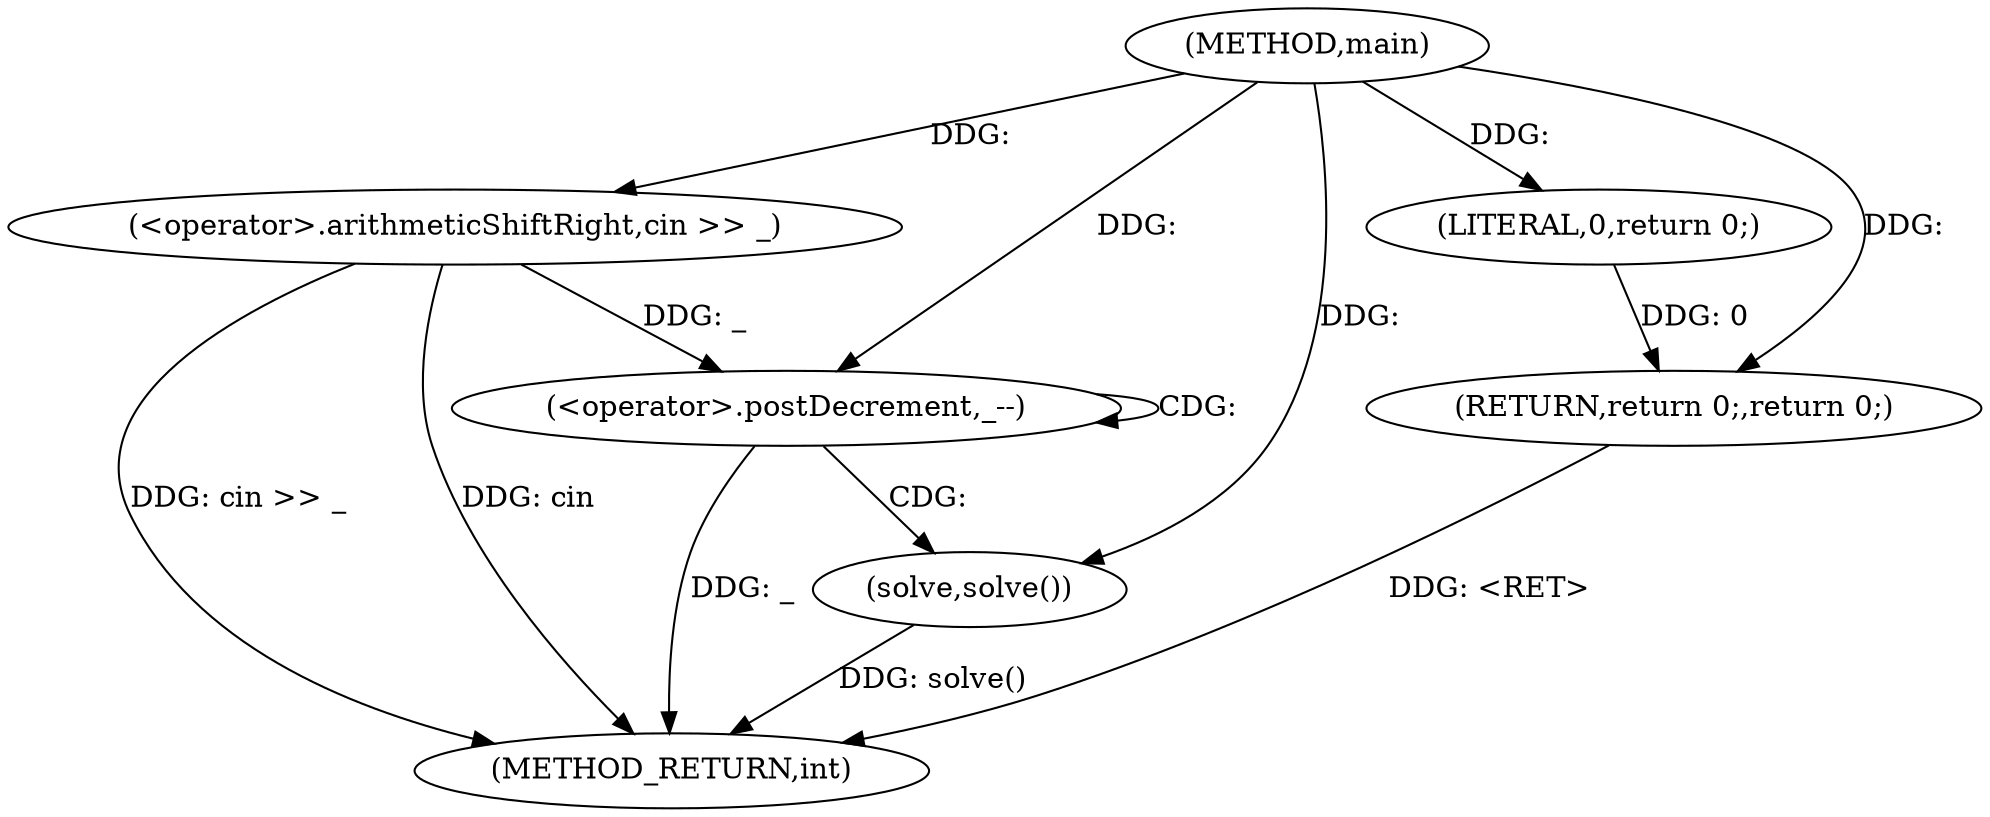 digraph "main" {  
"1000204" [label = "(METHOD,main)" ]
"1000217" [label = "(METHOD_RETURN,int)" ]
"1000207" [label = "(<operator>.arithmeticShiftRight,cin >> _)" ]
"1000215" [label = "(RETURN,return 0;,return 0;)" ]
"1000211" [label = "(<operator>.postDecrement,_--)" ]
"1000216" [label = "(LITERAL,0,return 0;)" ]
"1000214" [label = "(solve,solve())" ]
  "1000207" -> "1000217"  [ label = "DDG: cin >> _"] 
  "1000211" -> "1000217"  [ label = "DDG: _"] 
  "1000214" -> "1000217"  [ label = "DDG: solve()"] 
  "1000215" -> "1000217"  [ label = "DDG: <RET>"] 
  "1000207" -> "1000217"  [ label = "DDG: cin"] 
  "1000216" -> "1000215"  [ label = "DDG: 0"] 
  "1000204" -> "1000215"  [ label = "DDG: "] 
  "1000204" -> "1000207"  [ label = "DDG: "] 
  "1000204" -> "1000216"  [ label = "DDG: "] 
  "1000207" -> "1000211"  [ label = "DDG: _"] 
  "1000204" -> "1000211"  [ label = "DDG: "] 
  "1000204" -> "1000214"  [ label = "DDG: "] 
  "1000211" -> "1000214"  [ label = "CDG: "] 
  "1000211" -> "1000211"  [ label = "CDG: "] 
}
